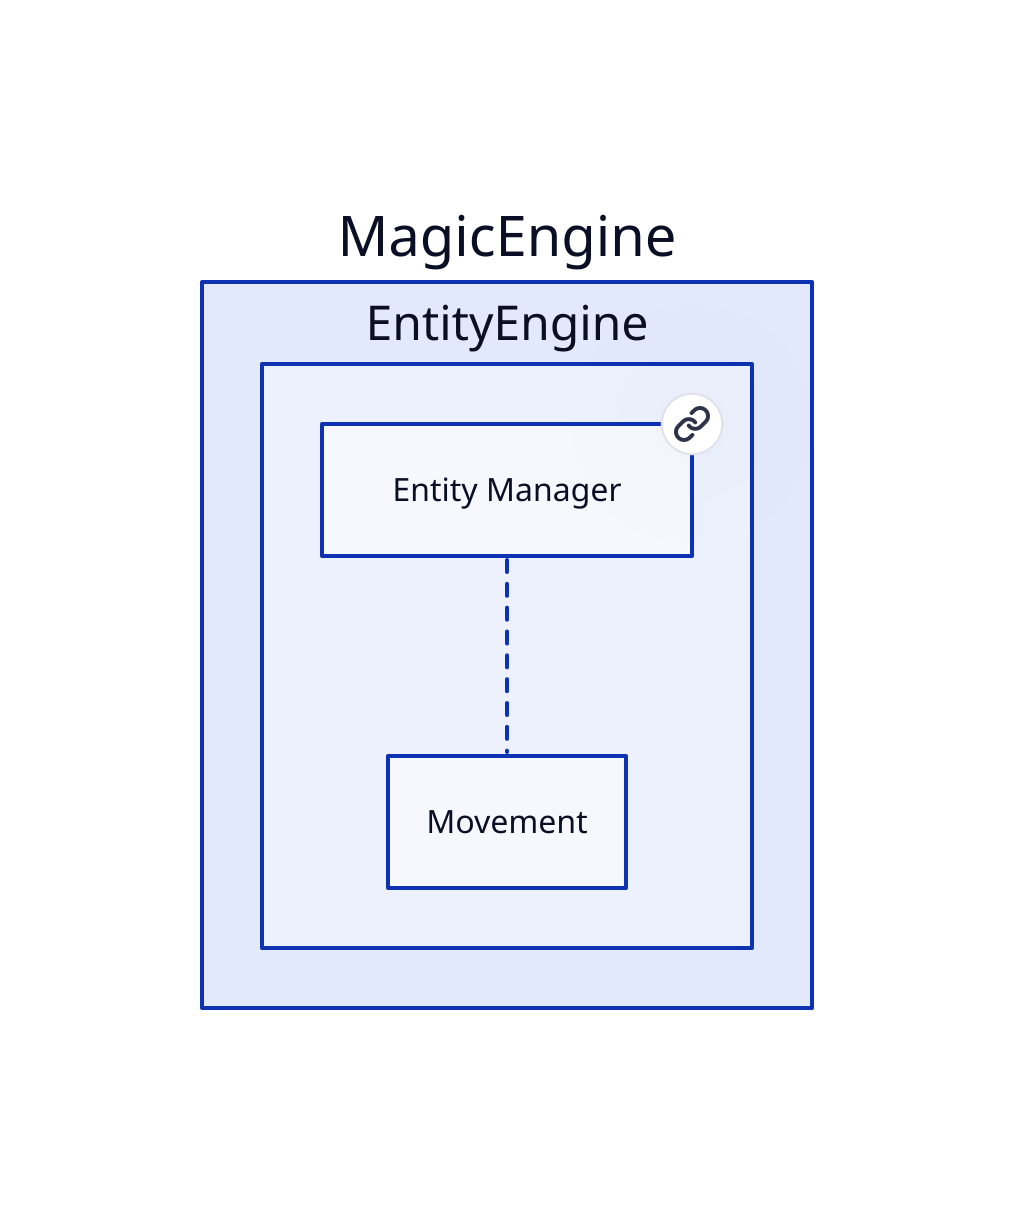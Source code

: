 # Nodes :
MagicEngine: {
    EntityEngine: {
        EntityManager: Entity Manager {
           link: EntityManager
        }
    }
}

# Links :
MagicEngine.EntityEngine.EntityManager -- MagicEngine.EntityEngine.Movement: {style.stroke-dash: 3}
